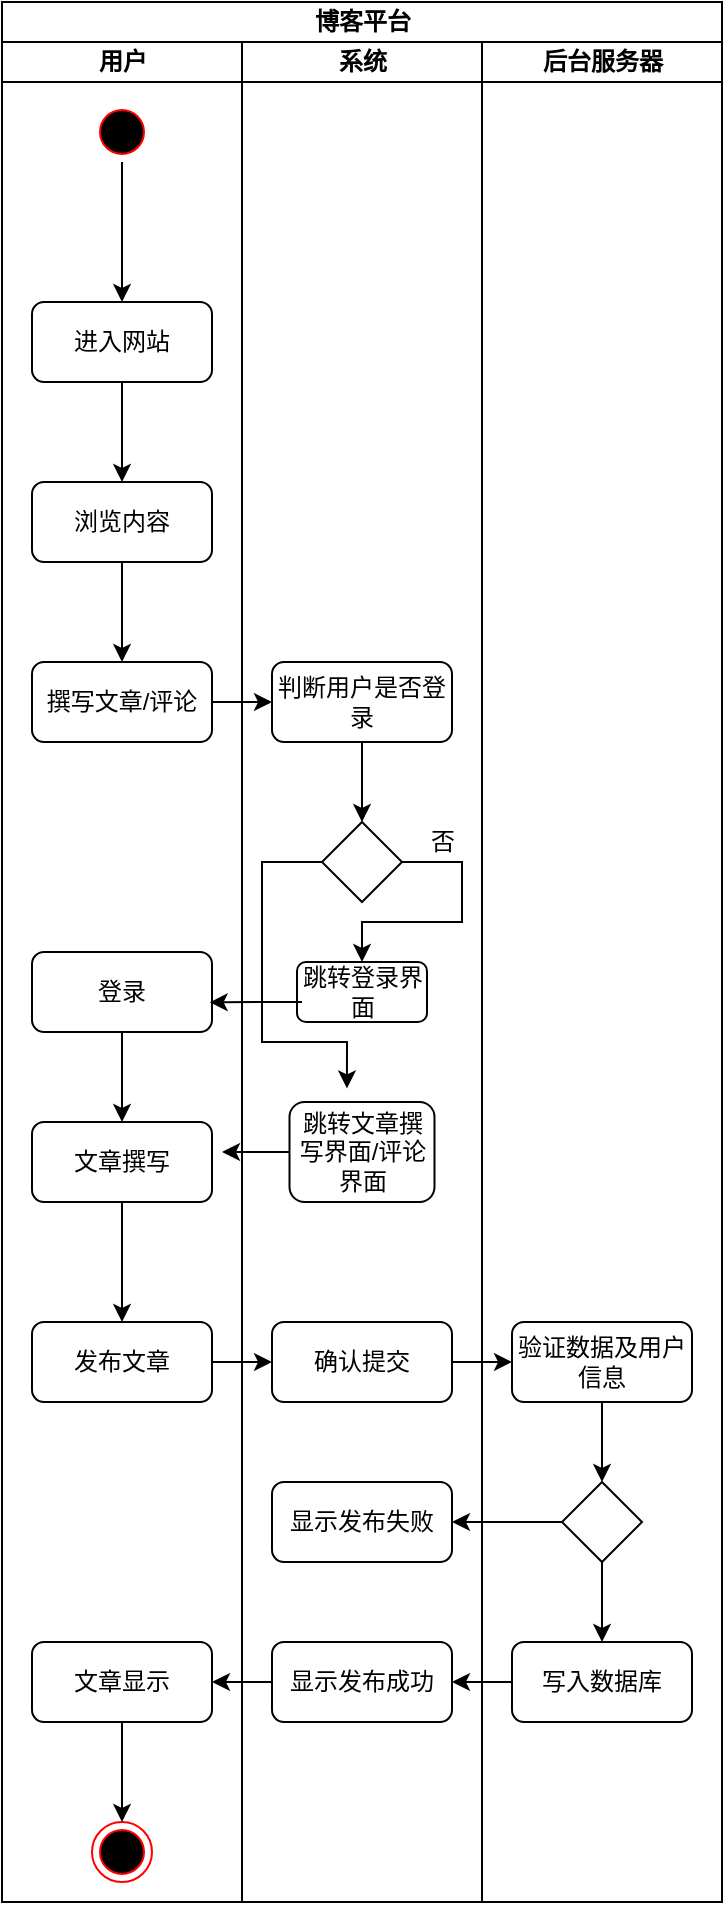 <mxfile version="20.6.2" type="github">
  <diagram id="prtHgNgQTEPvFCAcTncT" name="Page-1">
    <mxGraphModel dx="918" dy="509" grid="1" gridSize="10" guides="1" tooltips="1" connect="1" arrows="1" fold="1" page="1" pageScale="1" pageWidth="827" pageHeight="1169" math="0" shadow="0">
      <root>
        <mxCell id="0" />
        <mxCell id="1" parent="0" />
        <mxCell id="DM50Ut-zgRw8RZW4MAb7-1" value="博客平台" style="swimlane;childLayout=stackLayout;resizeParent=1;resizeParentMax=0;startSize=20;html=1;" vertex="1" parent="1">
          <mxGeometry x="260" y="90" width="360" height="950" as="geometry">
            <mxRectangle x="270.0" y="90" width="70" height="30" as="alternateBounds" />
          </mxGeometry>
        </mxCell>
        <mxCell id="DM50Ut-zgRw8RZW4MAb7-2" value="用户" style="swimlane;startSize=20;html=1;" vertex="1" parent="DM50Ut-zgRw8RZW4MAb7-1">
          <mxGeometry y="20" width="120" height="930" as="geometry" />
        </mxCell>
        <mxCell id="DM50Ut-zgRw8RZW4MAb7-8" value="" style="edgeStyle=orthogonalEdgeStyle;rounded=0;orthogonalLoop=1;jettySize=auto;html=1;entryX=0.5;entryY=0;entryDx=0;entryDy=0;" edge="1" parent="DM50Ut-zgRw8RZW4MAb7-2" source="DM50Ut-zgRw8RZW4MAb7-5" target="DM50Ut-zgRw8RZW4MAb7-10">
          <mxGeometry relative="1" as="geometry">
            <mxPoint x="60.0" y="125" as="targetPoint" />
          </mxGeometry>
        </mxCell>
        <mxCell id="DM50Ut-zgRw8RZW4MAb7-5" value="" style="ellipse;html=1;shape=startState;fillColor=#000000;strokeColor=#ff0000;" vertex="1" parent="DM50Ut-zgRw8RZW4MAb7-2">
          <mxGeometry x="45.0" y="30" width="30" height="30" as="geometry" />
        </mxCell>
        <mxCell id="DM50Ut-zgRw8RZW4MAb7-10" value="进入网站" style="rounded=1;whiteSpace=wrap;html=1;" vertex="1" parent="DM50Ut-zgRw8RZW4MAb7-2">
          <mxGeometry x="15" y="130" width="90" height="40" as="geometry" />
        </mxCell>
        <mxCell id="DM50Ut-zgRw8RZW4MAb7-11" value="浏览内容" style="rounded=1;whiteSpace=wrap;html=1;" vertex="1" parent="DM50Ut-zgRw8RZW4MAb7-2">
          <mxGeometry x="15" y="220" width="90" height="40" as="geometry" />
        </mxCell>
        <mxCell id="DM50Ut-zgRw8RZW4MAb7-14" value="" style="endArrow=classic;html=1;rounded=0;exitX=0.5;exitY=1;exitDx=0;exitDy=0;entryX=0.5;entryY=0;entryDx=0;entryDy=0;" edge="1" parent="DM50Ut-zgRw8RZW4MAb7-2" source="DM50Ut-zgRw8RZW4MAb7-10" target="DM50Ut-zgRw8RZW4MAb7-11">
          <mxGeometry width="50" height="50" relative="1" as="geometry">
            <mxPoint x="40.0" y="230" as="sourcePoint" />
            <mxPoint x="90.0" y="180" as="targetPoint" />
          </mxGeometry>
        </mxCell>
        <mxCell id="DM50Ut-zgRw8RZW4MAb7-17" value="撰写文章/评论" style="rounded=1;whiteSpace=wrap;html=1;" vertex="1" parent="DM50Ut-zgRw8RZW4MAb7-2">
          <mxGeometry x="15" y="310" width="90" height="40" as="geometry" />
        </mxCell>
        <mxCell id="DM50Ut-zgRw8RZW4MAb7-18" value="" style="endArrow=classic;html=1;rounded=0;exitX=0.5;exitY=1;exitDx=0;exitDy=0;entryX=0.5;entryY=0;entryDx=0;entryDy=0;" edge="1" parent="DM50Ut-zgRw8RZW4MAb7-2" source="DM50Ut-zgRw8RZW4MAb7-11" target="DM50Ut-zgRw8RZW4MAb7-17">
          <mxGeometry width="50" height="50" relative="1" as="geometry">
            <mxPoint x="40.0" y="320" as="sourcePoint" />
            <mxPoint x="90.0" y="270" as="targetPoint" />
          </mxGeometry>
        </mxCell>
        <mxCell id="DM50Ut-zgRw8RZW4MAb7-27" value="登录" style="rounded=1;whiteSpace=wrap;html=1;" vertex="1" parent="DM50Ut-zgRw8RZW4MAb7-2">
          <mxGeometry x="15" y="455" width="90" height="40" as="geometry" />
        </mxCell>
        <mxCell id="DM50Ut-zgRw8RZW4MAb7-32" value="文章撰写" style="rounded=1;whiteSpace=wrap;html=1;" vertex="1" parent="DM50Ut-zgRw8RZW4MAb7-2">
          <mxGeometry x="15" y="540" width="90" height="40" as="geometry" />
        </mxCell>
        <mxCell id="DM50Ut-zgRw8RZW4MAb7-33" value="" style="endArrow=classic;html=1;rounded=0;fontSize=8;exitX=0.5;exitY=1;exitDx=0;exitDy=0;entryX=0.5;entryY=0;entryDx=0;entryDy=0;" edge="1" parent="DM50Ut-zgRw8RZW4MAb7-2" source="DM50Ut-zgRw8RZW4MAb7-27" target="DM50Ut-zgRw8RZW4MAb7-32">
          <mxGeometry width="50" height="50" relative="1" as="geometry">
            <mxPoint x="140" y="550" as="sourcePoint" />
            <mxPoint x="190" y="500" as="targetPoint" />
          </mxGeometry>
        </mxCell>
        <mxCell id="DM50Ut-zgRw8RZW4MAb7-35" value="发布文章" style="rounded=1;whiteSpace=wrap;html=1;" vertex="1" parent="DM50Ut-zgRw8RZW4MAb7-2">
          <mxGeometry x="15" y="640" width="90" height="40" as="geometry" />
        </mxCell>
        <mxCell id="DM50Ut-zgRw8RZW4MAb7-41" value="" style="endArrow=classic;html=1;rounded=0;fontSize=8;exitX=0.5;exitY=1;exitDx=0;exitDy=0;" edge="1" parent="DM50Ut-zgRw8RZW4MAb7-2" source="DM50Ut-zgRw8RZW4MAb7-32" target="DM50Ut-zgRw8RZW4MAb7-35">
          <mxGeometry width="50" height="50" relative="1" as="geometry">
            <mxPoint x="140" y="680" as="sourcePoint" />
            <mxPoint x="190" y="630" as="targetPoint" />
          </mxGeometry>
        </mxCell>
        <mxCell id="DM50Ut-zgRw8RZW4MAb7-54" value="文章显示" style="rounded=1;whiteSpace=wrap;html=1;" vertex="1" parent="DM50Ut-zgRw8RZW4MAb7-2">
          <mxGeometry x="15" y="800" width="90" height="40" as="geometry" />
        </mxCell>
        <mxCell id="DM50Ut-zgRw8RZW4MAb7-58" value="" style="ellipse;html=1;shape=endState;fillColor=#000000;strokeColor=#ff0000;fontSize=8;" vertex="1" parent="DM50Ut-zgRw8RZW4MAb7-2">
          <mxGeometry x="45" y="890" width="30" height="30" as="geometry" />
        </mxCell>
        <mxCell id="DM50Ut-zgRw8RZW4MAb7-59" value="" style="endArrow=classic;html=1;rounded=0;fontSize=8;exitX=0.5;exitY=1;exitDx=0;exitDy=0;entryX=0.5;entryY=0;entryDx=0;entryDy=0;" edge="1" parent="DM50Ut-zgRw8RZW4MAb7-2" source="DM50Ut-zgRw8RZW4MAb7-54" target="DM50Ut-zgRw8RZW4MAb7-58">
          <mxGeometry width="50" height="50" relative="1" as="geometry">
            <mxPoint x="140" y="910" as="sourcePoint" />
            <mxPoint x="190" y="860" as="targetPoint" />
          </mxGeometry>
        </mxCell>
        <mxCell id="DM50Ut-zgRw8RZW4MAb7-3" value="系统" style="swimlane;startSize=20;html=1;" vertex="1" parent="DM50Ut-zgRw8RZW4MAb7-1">
          <mxGeometry x="120" y="20" width="120" height="930" as="geometry" />
        </mxCell>
        <mxCell id="DM50Ut-zgRw8RZW4MAb7-19" value="判断用户是否登录" style="rounded=1;whiteSpace=wrap;html=1;" vertex="1" parent="DM50Ut-zgRw8RZW4MAb7-3">
          <mxGeometry x="15" y="310" width="90" height="40" as="geometry" />
        </mxCell>
        <mxCell id="DM50Ut-zgRw8RZW4MAb7-20" value="" style="rhombus;whiteSpace=wrap;html=1;" vertex="1" parent="DM50Ut-zgRw8RZW4MAb7-3">
          <mxGeometry x="40" y="390" width="40" height="40" as="geometry" />
        </mxCell>
        <mxCell id="DM50Ut-zgRw8RZW4MAb7-21" value="" style="endArrow=classic;html=1;rounded=0;exitX=0.5;exitY=1;exitDx=0;exitDy=0;" edge="1" parent="DM50Ut-zgRw8RZW4MAb7-3" source="DM50Ut-zgRw8RZW4MAb7-19" target="DM50Ut-zgRw8RZW4MAb7-20">
          <mxGeometry width="50" height="50" relative="1" as="geometry">
            <mxPoint x="50.0" y="420" as="sourcePoint" />
            <mxPoint x="100.0" y="370" as="targetPoint" />
          </mxGeometry>
        </mxCell>
        <mxCell id="DM50Ut-zgRw8RZW4MAb7-22" value="跳转登录界面" style="rounded=1;whiteSpace=wrap;html=1;" vertex="1" parent="DM50Ut-zgRw8RZW4MAb7-3">
          <mxGeometry x="27.5" y="460" width="65" height="30" as="geometry" />
        </mxCell>
        <mxCell id="DM50Ut-zgRw8RZW4MAb7-23" value="" style="endArrow=classic;html=1;rounded=0;exitX=1;exitY=0.5;exitDx=0;exitDy=0;edgeStyle=orthogonalEdgeStyle;entryX=0.5;entryY=0;entryDx=0;entryDy=0;" edge="1" parent="DM50Ut-zgRw8RZW4MAb7-3" source="DM50Ut-zgRw8RZW4MAb7-20" target="DM50Ut-zgRw8RZW4MAb7-22">
          <mxGeometry width="50" height="50" relative="1" as="geometry">
            <mxPoint x="80.0" y="440" as="sourcePoint" />
            <mxPoint x="20.0" y="450" as="targetPoint" />
            <Array as="points">
              <mxPoint x="110" y="410" />
              <mxPoint x="110" y="440" />
              <mxPoint x="60" y="440" />
            </Array>
          </mxGeometry>
        </mxCell>
        <mxCell id="DM50Ut-zgRw8RZW4MAb7-28" value="" style="endArrow=classic;html=1;rounded=0;entryX=0.987;entryY=0.629;entryDx=0;entryDy=0;entryPerimeter=0;" edge="1" parent="DM50Ut-zgRw8RZW4MAb7-3" target="DM50Ut-zgRw8RZW4MAb7-27">
          <mxGeometry width="50" height="50" relative="1" as="geometry">
            <mxPoint x="30.0" y="480" as="sourcePoint" />
            <mxPoint x="-10.0" y="480" as="targetPoint" />
            <Array as="points">
              <mxPoint x="20.0" y="480" />
            </Array>
          </mxGeometry>
        </mxCell>
        <mxCell id="DM50Ut-zgRw8RZW4MAb7-29" value="跳转文章撰写界面/评论界面" style="rounded=1;whiteSpace=wrap;html=1;" vertex="1" parent="DM50Ut-zgRw8RZW4MAb7-3">
          <mxGeometry x="23.75" y="530" width="72.5" height="50" as="geometry" />
        </mxCell>
        <mxCell id="DM50Ut-zgRw8RZW4MAb7-30" value="" style="endArrow=classic;html=1;rounded=0;fontSize=8;edgeStyle=orthogonalEdgeStyle;entryX=0.396;entryY=-0.136;entryDx=0;entryDy=0;entryPerimeter=0;" edge="1" parent="DM50Ut-zgRw8RZW4MAb7-3" target="DM50Ut-zgRw8RZW4MAb7-29">
          <mxGeometry width="50" height="50" relative="1" as="geometry">
            <mxPoint x="40.0" y="410" as="sourcePoint" />
            <mxPoint x="20.0" y="510" as="targetPoint" />
            <Array as="points">
              <mxPoint x="10" y="410" />
              <mxPoint x="10" y="500" />
              <mxPoint x="53" y="500" />
            </Array>
          </mxGeometry>
        </mxCell>
        <mxCell id="DM50Ut-zgRw8RZW4MAb7-36" value="确认提交" style="rounded=1;whiteSpace=wrap;html=1;" vertex="1" parent="DM50Ut-zgRw8RZW4MAb7-3">
          <mxGeometry x="15" y="640" width="90" height="40" as="geometry" />
        </mxCell>
        <mxCell id="DM50Ut-zgRw8RZW4MAb7-46" value="显示发布失败" style="rounded=1;whiteSpace=wrap;html=1;" vertex="1" parent="DM50Ut-zgRw8RZW4MAb7-3">
          <mxGeometry x="15" y="720" width="90" height="40" as="geometry" />
        </mxCell>
        <mxCell id="DM50Ut-zgRw8RZW4MAb7-53" value="显示发布成功" style="rounded=1;whiteSpace=wrap;html=1;" vertex="1" parent="DM50Ut-zgRw8RZW4MAb7-3">
          <mxGeometry x="15" y="800" width="90" height="40" as="geometry" />
        </mxCell>
        <mxCell id="DM50Ut-zgRw8RZW4MAb7-4" value="后台服务器" style="swimlane;startSize=20;html=1;" vertex="1" parent="DM50Ut-zgRw8RZW4MAb7-1">
          <mxGeometry x="240" y="20" width="120" height="930" as="geometry" />
        </mxCell>
        <mxCell id="DM50Ut-zgRw8RZW4MAb7-38" value="验证数据及用户信息" style="rounded=1;whiteSpace=wrap;html=1;" vertex="1" parent="DM50Ut-zgRw8RZW4MAb7-4">
          <mxGeometry x="15" y="640" width="90" height="40" as="geometry" />
        </mxCell>
        <mxCell id="DM50Ut-zgRw8RZW4MAb7-43" value="" style="rhombus;whiteSpace=wrap;html=1;" vertex="1" parent="DM50Ut-zgRw8RZW4MAb7-4">
          <mxGeometry x="40" y="720" width="40" height="40" as="geometry" />
        </mxCell>
        <mxCell id="DM50Ut-zgRw8RZW4MAb7-44" value="" style="endArrow=classic;html=1;rounded=0;fontSize=8;exitX=0.5;exitY=1;exitDx=0;exitDy=0;entryX=0.5;entryY=0;entryDx=0;entryDy=0;" edge="1" parent="DM50Ut-zgRw8RZW4MAb7-4" source="DM50Ut-zgRw8RZW4MAb7-38" target="DM50Ut-zgRw8RZW4MAb7-43">
          <mxGeometry width="50" height="50" relative="1" as="geometry">
            <mxPoint x="70" y="750" as="sourcePoint" />
            <mxPoint x="120" y="700" as="targetPoint" />
          </mxGeometry>
        </mxCell>
        <mxCell id="DM50Ut-zgRw8RZW4MAb7-50" value="写入数据库" style="rounded=1;whiteSpace=wrap;html=1;" vertex="1" parent="DM50Ut-zgRw8RZW4MAb7-4">
          <mxGeometry x="15" y="800" width="90" height="40" as="geometry" />
        </mxCell>
        <mxCell id="DM50Ut-zgRw8RZW4MAb7-52" value="" style="endArrow=classic;html=1;rounded=0;fontSize=8;exitX=0.5;exitY=1;exitDx=0;exitDy=0;entryX=0.5;entryY=0;entryDx=0;entryDy=0;" edge="1" parent="DM50Ut-zgRw8RZW4MAb7-4" source="DM50Ut-zgRw8RZW4MAb7-43" target="DM50Ut-zgRw8RZW4MAb7-50">
          <mxGeometry width="50" height="50" relative="1" as="geometry">
            <mxPoint x="70" y="810" as="sourcePoint" />
            <mxPoint x="120" y="760" as="targetPoint" />
          </mxGeometry>
        </mxCell>
        <mxCell id="DM50Ut-zgRw8RZW4MAb7-34" value="" style="endArrow=classic;html=1;rounded=0;fontSize=8;exitX=0;exitY=0.5;exitDx=0;exitDy=0;" edge="1" parent="DM50Ut-zgRw8RZW4MAb7-1" source="DM50Ut-zgRw8RZW4MAb7-29">
          <mxGeometry width="50" height="50" relative="1" as="geometry">
            <mxPoint x="60" y="680" as="sourcePoint" />
            <mxPoint x="110" y="575" as="targetPoint" />
          </mxGeometry>
        </mxCell>
        <mxCell id="DM50Ut-zgRw8RZW4MAb7-39" value="" style="endArrow=classic;html=1;rounded=0;fontSize=8;exitX=1;exitY=0.5;exitDx=0;exitDy=0;entryX=0;entryY=0.5;entryDx=0;entryDy=0;" edge="1" parent="DM50Ut-zgRw8RZW4MAb7-1" source="DM50Ut-zgRw8RZW4MAb7-35" target="DM50Ut-zgRw8RZW4MAb7-36">
          <mxGeometry width="50" height="50" relative="1" as="geometry">
            <mxPoint x="100" y="720" as="sourcePoint" />
            <mxPoint x="150" y="670" as="targetPoint" />
          </mxGeometry>
        </mxCell>
        <mxCell id="DM50Ut-zgRw8RZW4MAb7-40" value="" style="endArrow=classic;html=1;rounded=0;fontSize=8;exitX=1;exitY=0.5;exitDx=0;exitDy=0;entryX=0;entryY=0.5;entryDx=0;entryDy=0;" edge="1" parent="DM50Ut-zgRw8RZW4MAb7-1" source="DM50Ut-zgRw8RZW4MAb7-36" target="DM50Ut-zgRw8RZW4MAb7-38">
          <mxGeometry width="50" height="50" relative="1" as="geometry">
            <mxPoint x="210" y="750" as="sourcePoint" />
            <mxPoint x="260" y="700" as="targetPoint" />
          </mxGeometry>
        </mxCell>
        <mxCell id="DM50Ut-zgRw8RZW4MAb7-42" value="" style="endArrow=classic;html=1;rounded=0;fontSize=8;exitX=1;exitY=0.5;exitDx=0;exitDy=0;entryX=0;entryY=0.5;entryDx=0;entryDy=0;" edge="1" parent="DM50Ut-zgRw8RZW4MAb7-1" source="DM50Ut-zgRw8RZW4MAb7-17" target="DM50Ut-zgRw8RZW4MAb7-19">
          <mxGeometry width="50" height="50" relative="1" as="geometry">
            <mxPoint x="-195.711" y="290" as="sourcePoint" />
            <mxPoint x="324.289" y="460" as="targetPoint" />
          </mxGeometry>
        </mxCell>
        <mxCell id="DM50Ut-zgRw8RZW4MAb7-47" value="" style="endArrow=classic;html=1;rounded=0;fontSize=8;exitX=0;exitY=0.5;exitDx=0;exitDy=0;" edge="1" parent="DM50Ut-zgRw8RZW4MAb7-1" source="DM50Ut-zgRw8RZW4MAb7-43" target="DM50Ut-zgRw8RZW4MAb7-46">
          <mxGeometry width="50" height="50" relative="1" as="geometry">
            <mxPoint x="230" y="790" as="sourcePoint" />
            <mxPoint x="280" y="740" as="targetPoint" />
          </mxGeometry>
        </mxCell>
        <mxCell id="DM50Ut-zgRw8RZW4MAb7-55" value="" style="endArrow=classic;html=1;rounded=0;fontSize=8;exitX=0;exitY=0.5;exitDx=0;exitDy=0;" edge="1" parent="DM50Ut-zgRw8RZW4MAb7-1" source="DM50Ut-zgRw8RZW4MAb7-50" target="DM50Ut-zgRw8RZW4MAb7-53">
          <mxGeometry width="50" height="50" relative="1" as="geometry">
            <mxPoint x="140" y="780" as="sourcePoint" />
            <mxPoint x="190" y="730" as="targetPoint" />
          </mxGeometry>
        </mxCell>
        <mxCell id="DM50Ut-zgRw8RZW4MAb7-57" value="" style="endArrow=classic;html=1;rounded=0;fontSize=8;exitX=0;exitY=0.5;exitDx=0;exitDy=0;entryX=1;entryY=0.5;entryDx=0;entryDy=0;" edge="1" parent="DM50Ut-zgRw8RZW4MAb7-1" source="DM50Ut-zgRw8RZW4MAb7-53" target="DM50Ut-zgRw8RZW4MAb7-54">
          <mxGeometry width="50" height="50" relative="1" as="geometry">
            <mxPoint x="140" y="780" as="sourcePoint" />
            <mxPoint x="120" y="840" as="targetPoint" />
          </mxGeometry>
        </mxCell>
        <mxCell id="DM50Ut-zgRw8RZW4MAb7-26" value="否" style="text;html=1;align=center;verticalAlign=middle;resizable=0;points=[];autosize=1;strokeColor=none;fillColor=none;" vertex="1" parent="1">
          <mxGeometry x="460" y="495" width="40" height="30" as="geometry" />
        </mxCell>
      </root>
    </mxGraphModel>
  </diagram>
</mxfile>
